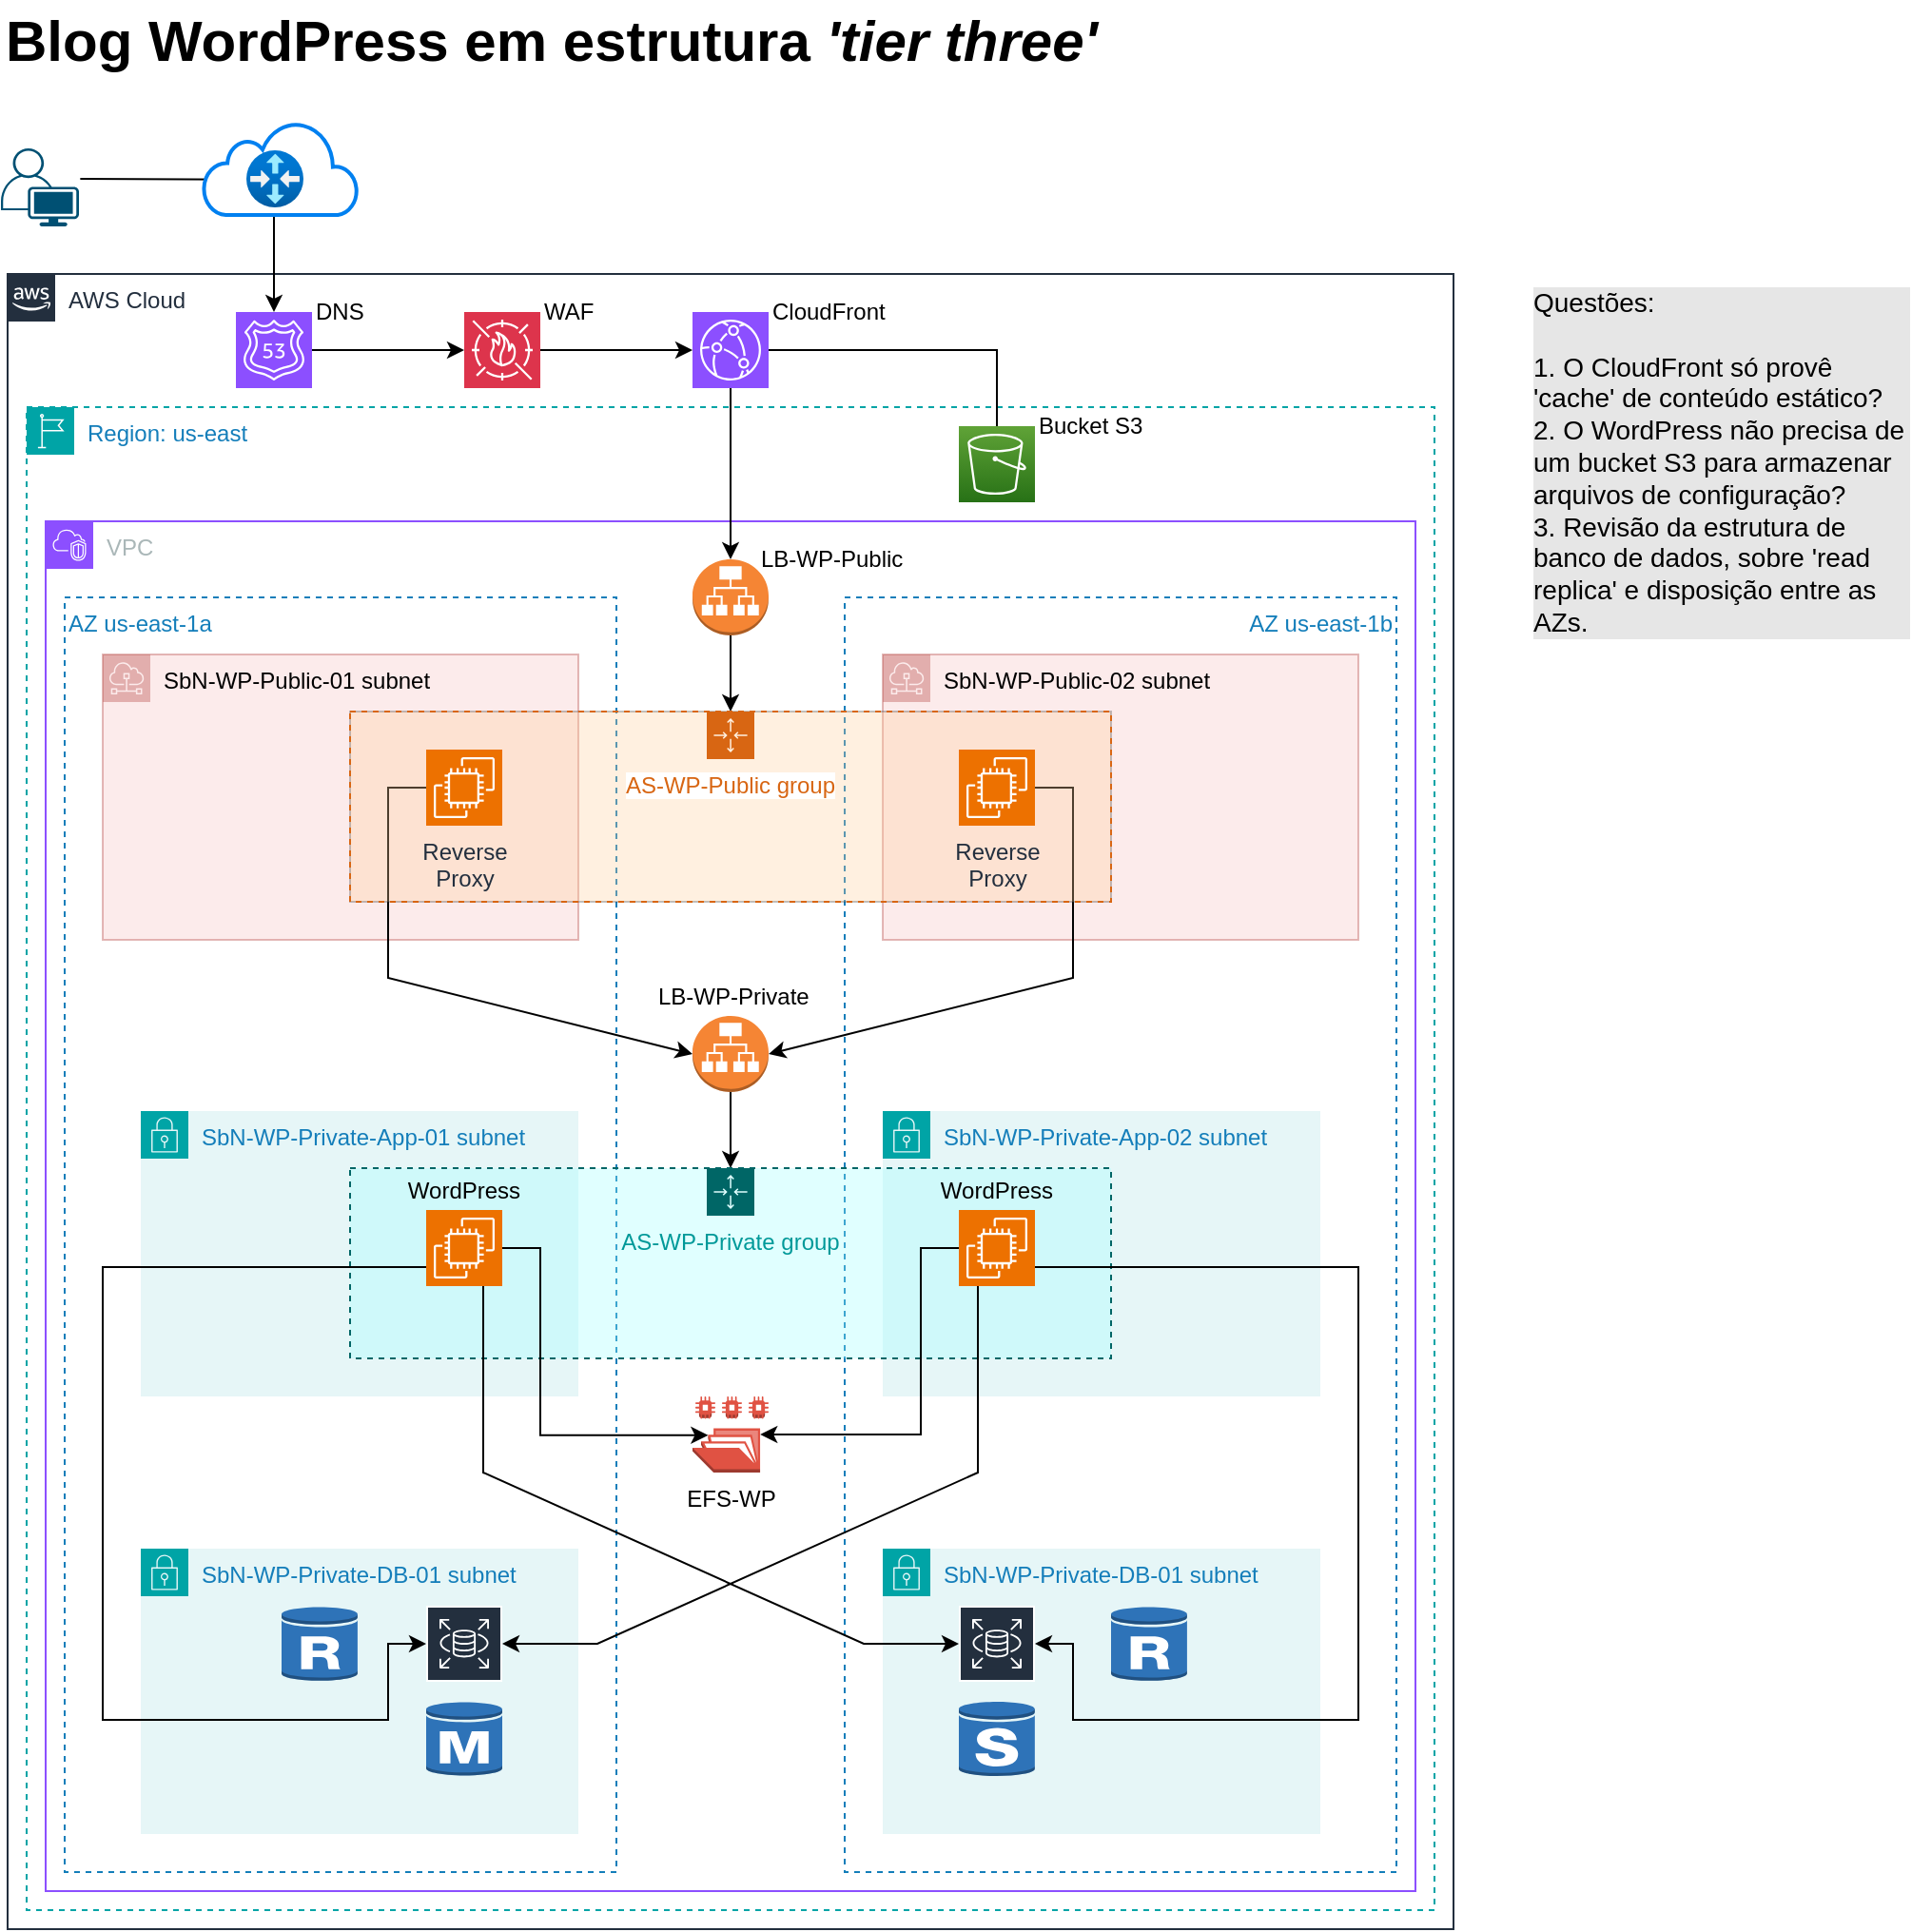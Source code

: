 <mxfile version="28.0.6">
  <diagram id="Ht1M8jgEwFfnCIfOTk4-" name="Page-1">
    <mxGraphModel dx="815" dy="452" grid="1" gridSize="10" guides="1" tooltips="1" connect="1" arrows="1" fold="1" page="1" pageScale="1" pageWidth="827" pageHeight="1169" math="0" shadow="0">
      <root>
        <mxCell id="0" />
        <mxCell id="1" parent="0" />
        <mxCell id="jZVaUwOg5UY3L9NAnvdq-71" value="AWS Cloud" style="points=[[0,0],[0.25,0],[0.5,0],[0.75,0],[1,0],[1,0.25],[1,0.5],[1,0.75],[1,1],[0.75,1],[0.5,1],[0.25,1],[0,1],[0,0.75],[0,0.5],[0,0.25]];outlineConnect=0;gradientColor=none;html=1;whiteSpace=wrap;fontSize=12;fontStyle=0;shape=mxgraph.aws4.group;grIcon=mxgraph.aws4.group_aws_cloud_alt;strokeColor=#232F3E;fillColor=none;verticalAlign=top;align=left;spacingLeft=30;fontColor=#232F3E;dashed=0;labelBackgroundColor=none;container=1;pointerEvents=0;collapsible=0;recursiveResize=0;" parent="1" vertex="1">
          <mxGeometry x="40" y="170" width="760" height="870" as="geometry" />
        </mxCell>
        <mxCell id="ThEpB_MVJTsAIfFqs4QM-4" value="Region: us-east" style="points=[[0,0],[0.25,0],[0.5,0],[0.75,0],[1,0],[1,0.25],[1,0.5],[1,0.75],[1,1],[0.75,1],[0.5,1],[0.25,1],[0,1],[0,0.75],[0,0.5],[0,0.25]];outlineConnect=0;gradientColor=none;html=1;whiteSpace=wrap;fontSize=12;fontStyle=0;container=1;pointerEvents=0;collapsible=0;recursiveResize=0;shape=mxgraph.aws4.group;grIcon=mxgraph.aws4.group_region;strokeColor=#00A4A6;fillColor=none;verticalAlign=top;align=left;spacingLeft=30;fontColor=#147EBA;dashed=1;" parent="jZVaUwOg5UY3L9NAnvdq-71" vertex="1">
          <mxGeometry x="10" y="70" width="740" height="790" as="geometry" />
        </mxCell>
        <mxCell id="ThEpB_MVJTsAIfFqs4QM-5" value="VPC" style="points=[[0,0],[0.25,0],[0.5,0],[0.75,0],[1,0],[1,0.25],[1,0.5],[1,0.75],[1,1],[0.75,1],[0.5,1],[0.25,1],[0,1],[0,0.75],[0,0.5],[0,0.25]];outlineConnect=0;gradientColor=none;html=1;whiteSpace=wrap;fontSize=12;fontStyle=0;container=1;pointerEvents=0;collapsible=0;recursiveResize=0;shape=mxgraph.aws4.group;grIcon=mxgraph.aws4.group_vpc2;strokeColor=#8C4FFF;fillColor=none;verticalAlign=top;align=left;spacingLeft=30;fontColor=#AAB7B8;dashed=0;" parent="ThEpB_MVJTsAIfFqs4QM-4" vertex="1">
          <mxGeometry x="10" y="60" width="720" height="720" as="geometry" />
        </mxCell>
        <mxCell id="ThEpB_MVJTsAIfFqs4QM-13" value="AZ us-east-1a" style="fillColor=none;strokeColor=#147EBA;dashed=1;verticalAlign=top;fontStyle=0;fontColor=#147EBA;whiteSpace=wrap;html=1;align=left;" parent="ThEpB_MVJTsAIfFqs4QM-5" vertex="1">
          <mxGeometry x="10" y="40" width="290" height="670" as="geometry" />
        </mxCell>
        <mxCell id="ThEpB_MVJTsAIfFqs4QM-65" value="SbN-WP-Private-App-01 subnet" style="points=[[0,0],[0.25,0],[0.5,0],[0.75,0],[1,0],[1,0.25],[1,0.5],[1,0.75],[1,1],[0.75,1],[0.5,1],[0.25,1],[0,1],[0,0.75],[0,0.5],[0,0.25]];outlineConnect=0;gradientColor=none;html=1;whiteSpace=wrap;fontSize=12;fontStyle=0;container=1;pointerEvents=0;collapsible=0;recursiveResize=0;shape=mxgraph.aws4.group;grIcon=mxgraph.aws4.group_security_group;grStroke=0;strokeColor=#00A4A6;fillColor=#E6F6F7;verticalAlign=top;align=left;spacingLeft=30;fontColor=#147EBA;dashed=0;" parent="ThEpB_MVJTsAIfFqs4QM-5" vertex="1">
          <mxGeometry x="50" y="310" width="230" height="150" as="geometry" />
        </mxCell>
        <mxCell id="ThEpB_MVJTsAIfFqs4QM-16" value="AZ us-east-1b" style="fillColor=none;strokeColor=#147EBA;dashed=1;verticalAlign=top;fontStyle=0;fontColor=#147EBA;whiteSpace=wrap;html=1;align=right;" parent="ThEpB_MVJTsAIfFqs4QM-5" vertex="1">
          <mxGeometry x="420" y="40" width="290" height="670" as="geometry" />
        </mxCell>
        <mxCell id="ThEpB_MVJTsAIfFqs4QM-31" value="SbN-WP-Public-01 subnet" style="sketch=0;outlineConnect=0;html=1;whiteSpace=wrap;fontSize=12;fontStyle=0;shape=mxgraph.aws4.group;grIcon=mxgraph.aws4.group_subnet;strokeColor=#b85450;fillColor=#f8cecc;verticalAlign=top;align=left;spacingLeft=30;dashed=0;opacity=40;" parent="ThEpB_MVJTsAIfFqs4QM-5" vertex="1">
          <mxGeometry x="30" y="70" width="250" height="150" as="geometry" />
        </mxCell>
        <mxCell id="ThEpB_MVJTsAIfFqs4QM-32" value="SbN-WP-Public-02 subnet" style="sketch=0;outlineConnect=0;html=1;whiteSpace=wrap;fontSize=12;fontStyle=0;shape=mxgraph.aws4.group;grIcon=mxgraph.aws4.group_subnet;strokeColor=#b85450;fillColor=#f8cecc;verticalAlign=top;align=left;spacingLeft=30;dashed=0;opacity=40;" parent="ThEpB_MVJTsAIfFqs4QM-5" vertex="1">
          <mxGeometry x="440" y="70" width="250" height="150" as="geometry" />
        </mxCell>
        <mxCell id="ThEpB_MVJTsAIfFqs4QM-39" value="" style="edgeStyle=orthogonalEdgeStyle;rounded=0;orthogonalLoop=1;jettySize=auto;html=1;entryX=0.5;entryY=0;entryDx=0;entryDy=0;" parent="ThEpB_MVJTsAIfFqs4QM-5" source="ThEpB_MVJTsAIfFqs4QM-34" target="ThEpB_MVJTsAIfFqs4QM-37" edge="1">
          <mxGeometry relative="1" as="geometry">
            <mxPoint x="360" y="130" as="targetPoint" />
          </mxGeometry>
        </mxCell>
        <mxCell id="ThEpB_MVJTsAIfFqs4QM-34" value="" style="outlineConnect=0;dashed=0;verticalLabelPosition=bottom;verticalAlign=top;align=center;html=1;shape=mxgraph.aws3.application_load_balancer;fillColor=#F58534;gradientColor=none;" parent="ThEpB_MVJTsAIfFqs4QM-5" vertex="1">
          <mxGeometry x="340" y="20" width="40" height="40" as="geometry" />
        </mxCell>
        <mxCell id="ThEpB_MVJTsAIfFqs4QM-40" value="LB-WP-Public" style="text;html=1;align=left;verticalAlign=middle;whiteSpace=wrap;rounded=0;" parent="ThEpB_MVJTsAIfFqs4QM-5" vertex="1">
          <mxGeometry x="374" y="10" width="150" height="20" as="geometry" />
        </mxCell>
        <mxCell id="ThEpB_MVJTsAIfFqs4QM-71" style="edgeStyle=orthogonalEdgeStyle;rounded=0;orthogonalLoop=1;jettySize=auto;html=1;exitX=0.5;exitY=1;exitDx=0;exitDy=0;exitPerimeter=0;entryX=0.5;entryY=0;entryDx=0;entryDy=0;" parent="ThEpB_MVJTsAIfFqs4QM-5" source="ThEpB_MVJTsAIfFqs4QM-66" target="ThEpB_MVJTsAIfFqs4QM-69" edge="1">
          <mxGeometry relative="1" as="geometry" />
        </mxCell>
        <mxCell id="ThEpB_MVJTsAIfFqs4QM-66" value="" style="outlineConnect=0;dashed=0;verticalLabelPosition=bottom;verticalAlign=top;align=center;html=1;shape=mxgraph.aws3.application_load_balancer;fillColor=#F58534;gradientColor=none;" parent="ThEpB_MVJTsAIfFqs4QM-5" vertex="1">
          <mxGeometry x="340" y="260" width="40" height="40" as="geometry" />
        </mxCell>
        <mxCell id="ThEpB_MVJTsAIfFqs4QM-67" value="" style="endArrow=classic;html=1;rounded=0;exitX=1;exitY=0.5;exitDx=0;exitDy=0;exitPerimeter=0;entryX=1;entryY=0.5;entryDx=0;entryDy=0;entryPerimeter=0;" parent="ThEpB_MVJTsAIfFqs4QM-5" source="ThEpB_MVJTsAIfFqs4QM-33" target="ThEpB_MVJTsAIfFqs4QM-66" edge="1">
          <mxGeometry width="50" height="50" relative="1" as="geometry">
            <mxPoint x="330" y="300" as="sourcePoint" />
            <mxPoint x="380" y="250" as="targetPoint" />
            <Array as="points">
              <mxPoint x="540" y="140" />
              <mxPoint x="540" y="240" />
            </Array>
          </mxGeometry>
        </mxCell>
        <mxCell id="ThEpB_MVJTsAIfFqs4QM-68" value="" style="endArrow=classic;html=1;rounded=0;exitX=0;exitY=0.5;exitDx=0;exitDy=0;exitPerimeter=0;entryX=0;entryY=0.5;entryDx=0;entryDy=0;entryPerimeter=0;" parent="ThEpB_MVJTsAIfFqs4QM-5" source="ThEpB_MVJTsAIfFqs4QM-30" target="ThEpB_MVJTsAIfFqs4QM-66" edge="1">
          <mxGeometry width="50" height="50" relative="1" as="geometry">
            <mxPoint x="330" y="300" as="sourcePoint" />
            <mxPoint x="380" y="250" as="targetPoint" />
            <Array as="points">
              <mxPoint x="180" y="140" />
              <mxPoint x="180" y="240" />
            </Array>
          </mxGeometry>
        </mxCell>
        <mxCell id="ThEpB_MVJTsAIfFqs4QM-83" value="SbN-WP-Private-App-02 subnet" style="points=[[0,0],[0.25,0],[0.5,0],[0.75,0],[1,0],[1,0.25],[1,0.5],[1,0.75],[1,1],[0.75,1],[0.5,1],[0.25,1],[0,1],[0,0.75],[0,0.5],[0,0.25]];outlineConnect=0;gradientColor=none;html=1;whiteSpace=wrap;fontSize=12;fontStyle=0;container=1;pointerEvents=0;collapsible=0;recursiveResize=0;shape=mxgraph.aws4.group;grIcon=mxgraph.aws4.group_security_group;grStroke=0;strokeColor=#00A4A6;fillColor=#E6F6F7;verticalAlign=top;align=left;spacingLeft=30;fontColor=#147EBA;dashed=0;" parent="ThEpB_MVJTsAIfFqs4QM-5" vertex="1">
          <mxGeometry x="440" y="310" width="230" height="150" as="geometry" />
        </mxCell>
        <mxCell id="ThEpB_MVJTsAIfFqs4QM-74" value="" style="group;strokeColor=none;fillColor=#99FFFF;opacity=30;" parent="ThEpB_MVJTsAIfFqs4QM-5" vertex="1" connectable="0">
          <mxGeometry x="160" y="340" width="400" height="100" as="geometry" />
        </mxCell>
        <mxCell id="ThEpB_MVJTsAIfFqs4QM-69" value="AS-WP-Private group" style="points=[[0,0],[0.25,0],[0.5,0],[0.75,0],[1,0],[1,0.25],[1,0.5],[1,0.75],[1,1],[0.75,1],[0.5,1],[0.25,1],[0,1],[0,0.75],[0,0.5],[0,0.25]];outlineConnect=0;gradientColor=none;html=1;whiteSpace=wrap;fontSize=12;fontStyle=0;container=1;pointerEvents=0;collapsible=0;recursiveResize=0;shape=mxgraph.aws4.groupCenter;grIcon=mxgraph.aws4.group_auto_scaling_group;grStroke=1;strokeColor=#006666;fillColor=none;verticalAlign=top;align=center;fontColor=#009999;dashed=1;spacingTop=25;labelBorderColor=none;" parent="ThEpB_MVJTsAIfFqs4QM-74" vertex="1">
          <mxGeometry width="400" height="100" as="geometry" />
        </mxCell>
        <mxCell id="ThEpB_MVJTsAIfFqs4QM-73" value="" style="sketch=0;points=[[0,0,0],[0.25,0,0],[0.5,0,0],[0.75,0,0],[1,0,0],[0,1,0],[0.25,1,0],[0.5,1,0],[0.75,1,0],[1,1,0],[0,0.25,0],[0,0.5,0],[0,0.75,0],[1,0.25,0],[1,0.5,0],[1,0.75,0]];outlineConnect=0;fontColor=#232F3E;fillColor=#ED7100;strokeColor=#ffffff;dashed=0;verticalLabelPosition=bottom;verticalAlign=top;align=center;html=1;fontSize=12;fontStyle=0;aspect=fixed;shape=mxgraph.aws4.resourceIcon;resIcon=mxgraph.aws4.ec2;" parent="ThEpB_MVJTsAIfFqs4QM-69" vertex="1">
          <mxGeometry x="320" y="22" width="40" height="40" as="geometry" />
        </mxCell>
        <mxCell id="jKI3WwK4Idhjn3GP2k6v-12" value="WordPress" style="text;html=1;align=center;verticalAlign=middle;whiteSpace=wrap;rounded=0;" vertex="1" parent="ThEpB_MVJTsAIfFqs4QM-69">
          <mxGeometry x="25" y="2" width="70" height="20" as="geometry" />
        </mxCell>
        <mxCell id="jKI3WwK4Idhjn3GP2k6v-14" value="WordPress" style="text;html=1;align=center;verticalAlign=middle;whiteSpace=wrap;rounded=0;" vertex="1" parent="ThEpB_MVJTsAIfFqs4QM-69">
          <mxGeometry x="305" y="2" width="70" height="20" as="geometry" />
        </mxCell>
        <mxCell id="ThEpB_MVJTsAIfFqs4QM-72" value="" style="sketch=0;points=[[0,0,0],[0.25,0,0],[0.5,0,0],[0.75,0,0],[1,0,0],[0,1,0],[0.25,1,0],[0.5,1,0],[0.75,1,0],[1,1,0],[0,0.25,0],[0,0.5,0],[0,0.75,0],[1,0.25,0],[1,0.5,0],[1,0.75,0]];outlineConnect=0;fontColor=#232F3E;fillColor=#ED7100;strokeColor=#ffffff;dashed=0;verticalLabelPosition=bottom;verticalAlign=top;align=center;html=1;fontSize=12;fontStyle=0;aspect=fixed;shape=mxgraph.aws4.resourceIcon;resIcon=mxgraph.aws4.ec2;" parent="ThEpB_MVJTsAIfFqs4QM-74" vertex="1">
          <mxGeometry x="40" y="22" width="40" height="40" as="geometry" />
        </mxCell>
        <mxCell id="ThEpB_MVJTsAIfFqs4QM-79" value="" style="group;fillColor=#ffcc99;strokeColor=#36393d;opacity=30;" parent="ThEpB_MVJTsAIfFqs4QM-5" vertex="1" connectable="0">
          <mxGeometry x="160" y="100" width="400" height="100" as="geometry" />
        </mxCell>
        <mxCell id="ThEpB_MVJTsAIfFqs4QM-30" value="Reverse&lt;div&gt;Proxy&lt;/div&gt;" style="sketch=0;points=[[0,0,0],[0.25,0,0],[0.5,0,0],[0.75,0,0],[1,0,0],[0,1,0],[0.25,1,0],[0.5,1,0],[0.75,1,0],[1,1,0],[0,0.25,0],[0,0.5,0],[0,0.75,0],[1,0.25,0],[1,0.5,0],[1,0.75,0]];outlineConnect=0;fontColor=#232F3E;fillColor=#ED7100;strokeColor=#ffffff;dashed=0;verticalLabelPosition=bottom;verticalAlign=top;align=center;html=1;fontSize=12;fontStyle=0;aspect=fixed;shape=mxgraph.aws4.resourceIcon;resIcon=mxgraph.aws4.ec2;" parent="ThEpB_MVJTsAIfFqs4QM-79" vertex="1">
          <mxGeometry x="40" y="20" width="40" height="40" as="geometry" />
        </mxCell>
        <mxCell id="ThEpB_MVJTsAIfFqs4QM-37" value="AS-WP-Public group" style="points=[[0,0],[0.25,0],[0.5,0],[0.75,0],[1,0],[1,0.25],[1,0.5],[1,0.75],[1,1],[0.75,1],[0.5,1],[0.25,1],[0,1],[0,0.75],[0,0.5],[0,0.25]];outlineConnect=0;gradientColor=none;html=1;whiteSpace=wrap;fontSize=12;fontStyle=0;container=0;pointerEvents=0;collapsible=0;recursiveResize=0;shape=mxgraph.aws4.groupCenter;grIcon=mxgraph.aws4.group_auto_scaling_group;grStroke=1;strokeColor=#D86613;fillColor=none;verticalAlign=top;align=center;fontColor=#D86613;dashed=1;spacingTop=25;labelBackgroundColor=default;" parent="ThEpB_MVJTsAIfFqs4QM-79" vertex="1">
          <mxGeometry width="400" height="100" as="geometry" />
        </mxCell>
        <mxCell id="ThEpB_MVJTsAIfFqs4QM-33" value="Reverse&lt;div&gt;Proxy&lt;/div&gt;" style="sketch=0;points=[[0,0,0],[0.25,0,0],[0.5,0,0],[0.75,0,0],[1,0,0],[0,1,0],[0.25,1,0],[0.5,1,0],[0.75,1,0],[1,1,0],[0,0.25,0],[0,0.5,0],[0,0.75,0],[1,0.25,0],[1,0.5,0],[1,0.75,0]];outlineConnect=0;fontColor=#232F3E;fillColor=#ED7100;strokeColor=#ffffff;dashed=0;verticalLabelPosition=bottom;verticalAlign=top;align=center;html=1;fontSize=12;fontStyle=0;aspect=fixed;shape=mxgraph.aws4.resourceIcon;resIcon=mxgraph.aws4.ec2;" parent="ThEpB_MVJTsAIfFqs4QM-79" vertex="1">
          <mxGeometry x="320" y="20" width="40" height="40" as="geometry" />
        </mxCell>
        <mxCell id="ThEpB_MVJTsAIfFqs4QM-80" value="LB-WP-Private" style="text;html=1;align=left;verticalAlign=middle;whiteSpace=wrap;rounded=0;" parent="ThEpB_MVJTsAIfFqs4QM-5" vertex="1">
          <mxGeometry x="320" y="240" width="90" height="20" as="geometry" />
        </mxCell>
        <mxCell id="ThEpB_MVJTsAIfFqs4QM-88" style="edgeStyle=orthogonalEdgeStyle;rounded=0;orthogonalLoop=1;jettySize=auto;html=1;entryX=0.205;entryY=0.51;entryDx=0;entryDy=0;entryPerimeter=0;exitX=1;exitY=0.5;exitDx=0;exitDy=0;exitPerimeter=0;" parent="ThEpB_MVJTsAIfFqs4QM-5" source="ThEpB_MVJTsAIfFqs4QM-72" target="ThEpB_MVJTsAIfFqs4QM-85" edge="1">
          <mxGeometry relative="1" as="geometry">
            <Array as="points">
              <mxPoint x="260" y="382" />
              <mxPoint x="260" y="480" />
            </Array>
          </mxGeometry>
        </mxCell>
        <mxCell id="ThEpB_MVJTsAIfFqs4QM-89" style="edgeStyle=orthogonalEdgeStyle;rounded=0;orthogonalLoop=1;jettySize=auto;html=1;exitX=0;exitY=0.5;exitDx=0;exitDy=0;exitPerimeter=0;entryX=0.89;entryY=0.5;entryDx=0;entryDy=0;entryPerimeter=0;" parent="ThEpB_MVJTsAIfFqs4QM-5" source="ThEpB_MVJTsAIfFqs4QM-73" target="ThEpB_MVJTsAIfFqs4QM-85" edge="1">
          <mxGeometry relative="1" as="geometry">
            <mxPoint x="618.2" y="382.4" as="targetPoint" />
            <Array as="points">
              <mxPoint x="460" y="382" />
              <mxPoint x="460" y="480" />
            </Array>
          </mxGeometry>
        </mxCell>
        <mxCell id="ThEpB_MVJTsAIfFqs4QM-85" value="EFS-WP" style="outlineConnect=0;dashed=0;verticalLabelPosition=bottom;verticalAlign=top;align=center;html=1;shape=mxgraph.aws3.efs_share;fillColor=#E05243;gradientColor=none;" parent="ThEpB_MVJTsAIfFqs4QM-5" vertex="1">
          <mxGeometry x="340" y="460" width="40" height="40" as="geometry" />
        </mxCell>
        <mxCell id="jKI3WwK4Idhjn3GP2k6v-1" value="SbN-WP-Private-DB-01 subnet" style="points=[[0,0],[0.25,0],[0.5,0],[0.75,0],[1,0],[1,0.25],[1,0.5],[1,0.75],[1,1],[0.75,1],[0.5,1],[0.25,1],[0,1],[0,0.75],[0,0.5],[0,0.25]];outlineConnect=0;gradientColor=none;html=1;whiteSpace=wrap;fontSize=12;fontStyle=0;container=1;pointerEvents=0;collapsible=0;recursiveResize=0;shape=mxgraph.aws4.group;grIcon=mxgraph.aws4.group_security_group;grStroke=0;strokeColor=#00A4A6;fillColor=#E6F6F7;verticalAlign=top;align=left;spacingLeft=30;fontColor=#147EBA;dashed=0;" vertex="1" parent="ThEpB_MVJTsAIfFqs4QM-5">
          <mxGeometry x="50" y="540" width="230" height="150" as="geometry" />
        </mxCell>
        <mxCell id="jKI3WwK4Idhjn3GP2k6v-10" value="" style="outlineConnect=0;dashed=0;verticalLabelPosition=bottom;verticalAlign=top;align=center;html=1;shape=mxgraph.aws3.rds_db_instance;fillColor=#2E73B8;gradientColor=none;" vertex="1" parent="jKI3WwK4Idhjn3GP2k6v-1">
          <mxGeometry x="150" y="80" width="40" height="40" as="geometry" />
        </mxCell>
        <mxCell id="jKI3WwK4Idhjn3GP2k6v-22" value="" style="outlineConnect=0;dashed=0;verticalLabelPosition=bottom;verticalAlign=top;align=center;html=1;shape=mxgraph.aws3.rds_db_instance_read_replica;fillColor=#2E73B8;gradientColor=none;" vertex="1" parent="jKI3WwK4Idhjn3GP2k6v-1">
          <mxGeometry x="74" y="30" width="40" height="40" as="geometry" />
        </mxCell>
        <mxCell id="jKI3WwK4Idhjn3GP2k6v-9" value="" style="sketch=0;outlineConnect=0;fontColor=#232F3E;gradientColor=none;strokeColor=#ffffff;fillColor=#232F3E;dashed=0;verticalLabelPosition=middle;verticalAlign=bottom;align=center;html=1;whiteSpace=wrap;fontSize=10;fontStyle=1;spacing=3;shape=mxgraph.aws4.productIcon;prIcon=mxgraph.aws4.rds;" vertex="1" parent="ThEpB_MVJTsAIfFqs4QM-5">
          <mxGeometry x="200" y="570" width="40" height="40" as="geometry" />
        </mxCell>
        <mxCell id="jKI3WwK4Idhjn3GP2k6v-15" style="edgeStyle=orthogonalEdgeStyle;rounded=0;orthogonalLoop=1;jettySize=auto;html=1;exitX=0;exitY=0.75;exitDx=0;exitDy=0;exitPerimeter=0;" edge="1" parent="ThEpB_MVJTsAIfFqs4QM-5" source="ThEpB_MVJTsAIfFqs4QM-72" target="jKI3WwK4Idhjn3GP2k6v-9">
          <mxGeometry relative="1" as="geometry">
            <Array as="points">
              <mxPoint x="30" y="392" />
              <mxPoint x="30" y="630" />
              <mxPoint x="180" y="630" />
              <mxPoint x="180" y="590" />
            </Array>
          </mxGeometry>
        </mxCell>
        <mxCell id="jKI3WwK4Idhjn3GP2k6v-16" value="SbN-WP-Private-DB-01 subnet" style="points=[[0,0],[0.25,0],[0.5,0],[0.75,0],[1,0],[1,0.25],[1,0.5],[1,0.75],[1,1],[0.75,1],[0.5,1],[0.25,1],[0,1],[0,0.75],[0,0.5],[0,0.25]];outlineConnect=0;gradientColor=none;html=1;whiteSpace=wrap;fontSize=12;fontStyle=0;container=1;pointerEvents=0;collapsible=0;recursiveResize=0;shape=mxgraph.aws4.group;grIcon=mxgraph.aws4.group_security_group;grStroke=0;strokeColor=#00A4A6;fillColor=#E6F6F7;verticalAlign=top;align=left;spacingLeft=30;fontColor=#147EBA;dashed=0;" vertex="1" parent="ThEpB_MVJTsAIfFqs4QM-5">
          <mxGeometry x="440" y="540" width="230" height="150" as="geometry" />
        </mxCell>
        <mxCell id="jKI3WwK4Idhjn3GP2k6v-19" value="" style="sketch=0;outlineConnect=0;fontColor=#232F3E;gradientColor=none;strokeColor=#ffffff;fillColor=#232F3E;dashed=0;verticalLabelPosition=middle;verticalAlign=bottom;align=center;html=1;whiteSpace=wrap;fontSize=10;fontStyle=1;spacing=3;shape=mxgraph.aws4.productIcon;prIcon=mxgraph.aws4.rds;" vertex="1" parent="jKI3WwK4Idhjn3GP2k6v-16">
          <mxGeometry x="40" y="30" width="40" height="40" as="geometry" />
        </mxCell>
        <mxCell id="jKI3WwK4Idhjn3GP2k6v-21" style="edgeStyle=orthogonalEdgeStyle;rounded=0;orthogonalLoop=1;jettySize=auto;html=1;exitX=1;exitY=0.75;exitDx=0;exitDy=0;exitPerimeter=0;" edge="1" parent="ThEpB_MVJTsAIfFqs4QM-5" source="ThEpB_MVJTsAIfFqs4QM-73" target="jKI3WwK4Idhjn3GP2k6v-19">
          <mxGeometry relative="1" as="geometry">
            <Array as="points">
              <mxPoint x="690" y="392" />
              <mxPoint x="690" y="630" />
              <mxPoint x="540" y="630" />
              <mxPoint x="540" y="590" />
            </Array>
          </mxGeometry>
        </mxCell>
        <mxCell id="jKI3WwK4Idhjn3GP2k6v-25" value="" style="endArrow=none;html=1;rounded=0;entryX=0.75;entryY=1;entryDx=0;entryDy=0;entryPerimeter=0;startArrow=classic;startFill=1;" edge="1" parent="ThEpB_MVJTsAIfFqs4QM-5" source="jKI3WwK4Idhjn3GP2k6v-19" target="ThEpB_MVJTsAIfFqs4QM-72">
          <mxGeometry width="50" height="50" relative="1" as="geometry">
            <mxPoint x="460" y="610" as="sourcePoint" />
            <mxPoint x="230" y="500" as="targetPoint" />
            <Array as="points">
              <mxPoint x="430" y="590" />
              <mxPoint x="230" y="500" />
            </Array>
          </mxGeometry>
        </mxCell>
        <mxCell id="jKI3WwK4Idhjn3GP2k6v-29" value="" style="endArrow=none;html=1;rounded=0;startArrow=classic;startFill=1;entryX=0.25;entryY=1;entryDx=0;entryDy=0;entryPerimeter=0;" edge="1" parent="ThEpB_MVJTsAIfFqs4QM-5" source="jKI3WwK4Idhjn3GP2k6v-9" target="ThEpB_MVJTsAIfFqs4QM-73">
          <mxGeometry width="50" height="50" relative="1" as="geometry">
            <mxPoint x="460" y="610" as="sourcePoint" />
            <mxPoint x="510" y="560" as="targetPoint" />
            <Array as="points">
              <mxPoint x="290" y="590" />
              <mxPoint x="490" y="500" />
            </Array>
          </mxGeometry>
        </mxCell>
        <mxCell id="jKI3WwK4Idhjn3GP2k6v-20" value="" style="outlineConnect=0;dashed=0;verticalLabelPosition=bottom;verticalAlign=top;align=center;html=1;shape=mxgraph.aws3.rds_db_instance_standby_multi_az;fillColor=#2E73B8;gradientColor=none;" vertex="1" parent="ThEpB_MVJTsAIfFqs4QM-5">
          <mxGeometry x="480" y="620" width="40" height="40" as="geometry" />
        </mxCell>
        <mxCell id="jKI3WwK4Idhjn3GP2k6v-18" value="" style="outlineConnect=0;dashed=0;verticalLabelPosition=bottom;verticalAlign=top;align=center;html=1;shape=mxgraph.aws3.rds_db_instance_read_replica;fillColor=#2E73B8;gradientColor=none;" vertex="1" parent="ThEpB_MVJTsAIfFqs4QM-5">
          <mxGeometry x="560" y="570" width="40" height="40" as="geometry" />
        </mxCell>
        <mxCell id="ThEpB_MVJTsAIfFqs4QM-18" style="edgeStyle=none;rounded=0;orthogonalLoop=1;jettySize=auto;html=1;exitX=0.5;exitY=0;exitDx=0;exitDy=0;" parent="ThEpB_MVJTsAIfFqs4QM-4" source="ThEpB_MVJTsAIfFqs4QM-5" target="ThEpB_MVJTsAIfFqs4QM-5" edge="1">
          <mxGeometry relative="1" as="geometry" />
        </mxCell>
        <mxCell id="jZVaUwOg5UY3L9NAnvdq-73" value="" style="outlineConnect=0;fontColor=#232F3E;gradientColor=#60A337;gradientDirection=north;fillColor=#277116;strokeColor=#ffffff;dashed=0;verticalLabelPosition=bottom;verticalAlign=top;align=center;html=1;fontSize=12;fontStyle=0;aspect=fixed;shape=mxgraph.aws4.resourceIcon;resIcon=mxgraph.aws4.s3;labelBackgroundColor=none;" parent="ThEpB_MVJTsAIfFqs4QM-4" vertex="1">
          <mxGeometry x="490" y="10" width="40" height="40" as="geometry" />
        </mxCell>
        <mxCell id="ThEpB_MVJTsAIfFqs4QM-63" value="Bucket S3" style="text;html=1;align=left;verticalAlign=middle;whiteSpace=wrap;rounded=0;" parent="ThEpB_MVJTsAIfFqs4QM-4" vertex="1">
          <mxGeometry x="530" width="110" height="20" as="geometry" />
        </mxCell>
        <mxCell id="ThEpB_MVJTsAIfFqs4QM-20" value="" style="sketch=0;points=[[0,0,0],[0.25,0,0],[0.5,0,0],[0.75,0,0],[1,0,0],[0,1,0],[0.25,1,0],[0.5,1,0],[0.75,1,0],[1,1,0],[0,0.25,0],[0,0.5,0],[0,0.75,0],[1,0.25,0],[1,0.5,0],[1,0.75,0]];outlineConnect=0;fontColor=#232F3E;fillColor=#8C4FFF;strokeColor=#ffffff;dashed=0;verticalLabelPosition=bottom;verticalAlign=top;align=center;html=1;fontSize=12;fontStyle=0;aspect=fixed;shape=mxgraph.aws4.resourceIcon;resIcon=mxgraph.aws4.route_53;" parent="jZVaUwOg5UY3L9NAnvdq-71" vertex="1">
          <mxGeometry x="120" y="20" width="40" height="40" as="geometry" />
        </mxCell>
        <mxCell id="ThEpB_MVJTsAIfFqs4QM-22" value="" style="sketch=0;points=[[0,0,0],[0.25,0,0],[0.5,0,0],[0.75,0,0],[1,0,0],[0,1,0],[0.25,1,0],[0.5,1,0],[0.75,1,0],[1,1,0],[0,0.25,0],[0,0.5,0],[0,0.75,0],[1,0.25,0],[1,0.5,0],[1,0.75,0]];outlineConnect=0;fontColor=#232F3E;fillColor=#8C4FFF;strokeColor=#ffffff;dashed=0;verticalLabelPosition=bottom;verticalAlign=top;align=center;html=1;fontSize=12;fontStyle=0;aspect=fixed;shape=mxgraph.aws4.resourceIcon;resIcon=mxgraph.aws4.cloudfront;" parent="jZVaUwOg5UY3L9NAnvdq-71" vertex="1">
          <mxGeometry x="360" y="20" width="40" height="40" as="geometry" />
        </mxCell>
        <mxCell id="ThEpB_MVJTsAIfFqs4QM-28" value="" style="endArrow=none;html=1;rounded=0;exitX=1;exitY=0.5;exitDx=0;exitDy=0;exitPerimeter=0;" parent="jZVaUwOg5UY3L9NAnvdq-71" source="ThEpB_MVJTsAIfFqs4QM-22" target="jZVaUwOg5UY3L9NAnvdq-73" edge="1">
          <mxGeometry width="50" height="50" relative="1" as="geometry">
            <mxPoint x="350" y="180" as="sourcePoint" />
            <mxPoint x="400" y="130" as="targetPoint" />
            <Array as="points">
              <mxPoint x="520" y="40" />
            </Array>
          </mxGeometry>
        </mxCell>
        <mxCell id="ThEpB_MVJTsAIfFqs4QM-35" value="" style="endArrow=classic;html=1;rounded=0;exitX=0.5;exitY=1;exitDx=0;exitDy=0;exitPerimeter=0;" parent="jZVaUwOg5UY3L9NAnvdq-71" source="ThEpB_MVJTsAIfFqs4QM-22" target="ThEpB_MVJTsAIfFqs4QM-34" edge="1">
          <mxGeometry width="50" height="50" relative="1" as="geometry">
            <mxPoint x="350" y="270" as="sourcePoint" />
            <mxPoint x="400" y="220" as="targetPoint" />
          </mxGeometry>
        </mxCell>
        <mxCell id="ThEpB_MVJTsAIfFqs4QM-41" value="CloudFront" style="text;html=1;align=left;verticalAlign=middle;whiteSpace=wrap;rounded=0;" parent="jZVaUwOg5UY3L9NAnvdq-71" vertex="1">
          <mxGeometry x="400" y="10" width="110" height="20" as="geometry" />
        </mxCell>
        <mxCell id="ThEpB_MVJTsAIfFqs4QM-64" value="DNS" style="text;html=1;align=left;verticalAlign=middle;whiteSpace=wrap;rounded=0;" parent="jZVaUwOg5UY3L9NAnvdq-71" vertex="1">
          <mxGeometry x="160" y="10" width="60" height="20" as="geometry" />
        </mxCell>
        <mxCell id="jKI3WwK4Idhjn3GP2k6v-2" value="" style="sketch=0;points=[[0,0,0],[0.25,0,0],[0.5,0,0],[0.75,0,0],[1,0,0],[0,1,0],[0.25,1,0],[0.5,1,0],[0.75,1,0],[1,1,0],[0,0.25,0],[0,0.5,0],[0,0.75,0],[1,0.25,0],[1,0.5,0],[1,0.75,0]];outlineConnect=0;fontColor=#232F3E;fillColor=#DD344C;strokeColor=#ffffff;dashed=0;verticalLabelPosition=bottom;verticalAlign=top;align=center;html=1;fontSize=12;fontStyle=0;aspect=fixed;shape=mxgraph.aws4.resourceIcon;resIcon=mxgraph.aws4.waf;" vertex="1" parent="jZVaUwOg5UY3L9NAnvdq-71">
          <mxGeometry x="240" y="20" width="40" height="40" as="geometry" />
        </mxCell>
        <mxCell id="jKI3WwK4Idhjn3GP2k6v-3" value="WAF" style="text;html=1;align=left;verticalAlign=middle;whiteSpace=wrap;rounded=0;" vertex="1" parent="jZVaUwOg5UY3L9NAnvdq-71">
          <mxGeometry x="280" y="10" width="60" height="20" as="geometry" />
        </mxCell>
        <mxCell id="jKI3WwK4Idhjn3GP2k6v-4" style="edgeStyle=orthogonalEdgeStyle;rounded=0;orthogonalLoop=1;jettySize=auto;html=1;exitX=1;exitY=0.5;exitDx=0;exitDy=0;exitPerimeter=0;entryX=0;entryY=0.5;entryDx=0;entryDy=0;entryPerimeter=0;" edge="1" parent="jZVaUwOg5UY3L9NAnvdq-71" source="ThEpB_MVJTsAIfFqs4QM-20" target="jKI3WwK4Idhjn3GP2k6v-2">
          <mxGeometry relative="1" as="geometry" />
        </mxCell>
        <mxCell id="jKI3WwK4Idhjn3GP2k6v-5" style="edgeStyle=orthogonalEdgeStyle;rounded=0;orthogonalLoop=1;jettySize=auto;html=1;exitX=1;exitY=0.5;exitDx=0;exitDy=0;exitPerimeter=0;entryX=0;entryY=0.5;entryDx=0;entryDy=0;entryPerimeter=0;" edge="1" parent="jZVaUwOg5UY3L9NAnvdq-71" source="jKI3WwK4Idhjn3GP2k6v-2" target="ThEpB_MVJTsAIfFqs4QM-22">
          <mxGeometry relative="1" as="geometry" />
        </mxCell>
        <mxCell id="-QjtrjUzRDEMRZ5MF8oH-47" value="Blog WordPress em estrutura &lt;i&gt;&#39;tier three&#39;&lt;/i&gt;" style="text;html=1;resizable=0;points=[];autosize=1;align=left;verticalAlign=top;spacingTop=-4;fontSize=30;fontStyle=1;labelBackgroundColor=none;" parent="1" vertex="1">
          <mxGeometry x="36.5" y="26.5" width="550" height="40" as="geometry" />
        </mxCell>
        <mxCell id="ThEpB_MVJTsAIfFqs4QM-27" style="edgeStyle=orthogonalEdgeStyle;rounded=0;orthogonalLoop=1;jettySize=auto;html=1;entryX=0.5;entryY=0;entryDx=0;entryDy=0;entryPerimeter=0;" parent="1" target="ThEpB_MVJTsAIfFqs4QM-20" edge="1">
          <mxGeometry relative="1" as="geometry">
            <mxPoint x="78.182" y="120" as="sourcePoint" />
          </mxGeometry>
        </mxCell>
        <mxCell id="ThEpB_MVJTsAIfFqs4QM-17" value="" style="html=1;verticalLabelPosition=bottom;align=center;labelBackgroundColor=#ffffff;verticalAlign=top;strokeWidth=2;strokeColor=#0080F0;shadow=0;dashed=0;shape=mxgraph.ios7.icons.cloud;" parent="1" vertex="1">
          <mxGeometry x="143" y="90" width="81" height="49" as="geometry" />
        </mxCell>
        <mxCell id="jKI3WwK4Idhjn3GP2k6v-6" value="Questões:&lt;div&gt;&lt;br&gt;&lt;/div&gt;&lt;div&gt;1. O CloudFront só provê &#39;cache&#39; de conteúdo estático?&lt;/div&gt;&lt;div&gt;2. O WordPress não precisa de um bucket S3 para armazenar arquivos de configuração?&lt;/div&gt;&lt;div&gt;3. Revisão da estrutura de banco de dados, sobre &#39;read replica&#39; e disposição entre as AZs.&lt;/div&gt;" style="text;html=1;align=left;verticalAlign=top;whiteSpace=wrap;rounded=0;labelBackgroundColor=#E6E6E6;fontSize=14;" vertex="1" parent="1">
          <mxGeometry x="840" y="170" width="200" height="220" as="geometry" />
        </mxCell>
        <mxCell id="jKI3WwK4Idhjn3GP2k6v-7" value="" style="image;aspect=fixed;html=1;points=[];align=center;fontSize=12;image=img/lib/azure2/networking/Virtual_Router.svg;" vertex="1" parent="1">
          <mxGeometry x="165.5" y="105" width="30" height="30" as="geometry" />
        </mxCell>
        <mxCell id="jKI3WwK4Idhjn3GP2k6v-8" value="" style="points=[[0.35,0,0],[0.98,0.51,0],[1,0.71,0],[0.67,1,0],[0,0.795,0],[0,0.65,0]];verticalLabelPosition=bottom;sketch=0;html=1;verticalAlign=top;aspect=fixed;align=center;pointerEvents=1;shape=mxgraph.cisco19.user;fillColor=#005073;strokeColor=none;" vertex="1" parent="1">
          <mxGeometry x="36.5" y="104" width="41" height="41" as="geometry" />
        </mxCell>
        <mxCell id="jKI3WwK4Idhjn3GP2k6v-30" style="edgeStyle=orthogonalEdgeStyle;rounded=0;orthogonalLoop=1;jettySize=auto;html=1;exitX=0.5;exitY=1;exitDx=0;exitDy=0;" edge="1" parent="1" source="jKI3WwK4Idhjn3GP2k6v-6" target="jKI3WwK4Idhjn3GP2k6v-6">
          <mxGeometry relative="1" as="geometry" />
        </mxCell>
      </root>
    </mxGraphModel>
  </diagram>
</mxfile>
